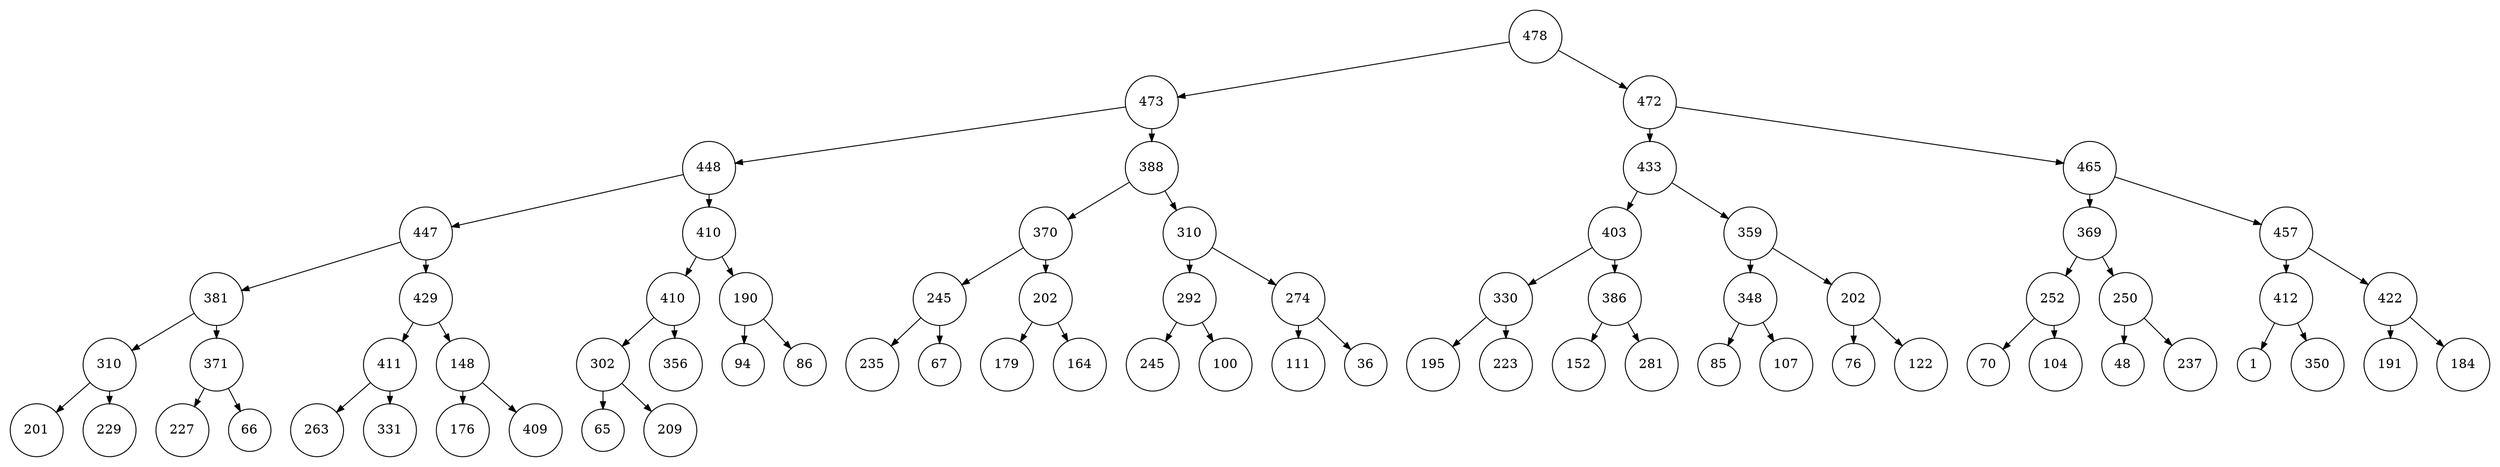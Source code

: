 
    digraph G {
    nodesep=0.3;
    ranksep=0.2;
    margin=0.1;
    node [shape=circle];
    edge [arrowsize=0.8];
    1 -> 2[side=left];
1 -> 3;
2 -> 4[side=left];
2 -> 5;
3 -> 6[side=left];
3 -> 7;
4 -> 8[side=left];
4 -> 9;
5 -> 10[side=left];
5 -> 11;
6 -> 12[side=left];
6 -> 13;
7 -> 14[side=left];
7 -> 15;
8 -> 16[side=left];
8 -> 17;
9 -> 18[side=left];
9 -> 19;
10 -> 20[side=left];
10 -> 21;
11 -> 22[side=left];
11 -> 23;
12 -> 24[side=left];
12 -> 25;
13 -> 26[side=left];
13 -> 27;
14 -> 28[side=left];
14 -> 29;
15 -> 30[side=left];
15 -> 31;
16 -> 32[side=left];
16 -> 33;
17 -> 34[side=left];
17 -> 35;
18 -> 36[side=left];
18 -> 37;
19 -> 38[side=left];
19 -> 39;
20 -> 40[side=left];
20 -> 41;
21 -> 42[side=left];
21 -> 43;
22 -> 44[side=left];
22 -> 45;
23 -> 46[side=left];
23 -> 47;
24 -> 48[side=left];
24 -> 49;
25 -> 50[side=left];
25 -> 51;
26 -> 52[side=left];
26 -> 53;
27 -> 54[side=left];
27 -> 55;
28 -> 56[side=left];
28 -> 57;
29 -> 58[side=left];
29 -> 59;
30 -> 60[side=left];
30 -> 61;
31 -> 62[side=left];
31 -> 63;
32 -> 64[side=left];
32 -> 65;
33 -> 66[side=left];
33 -> 67;
34 -> 68[side=left];
34 -> 69;
35 -> 70[side=left];
35 -> 71;
36 -> 72[side=left];
36 -> 73;
1[label="478"]
2[label="473"]
3[label="472"]
4[label="448"]
5[label="388"]
6[label="433"]
7[label="465"]
8[label="447"]
9[label="410"]
10[label="370"]
11[label="310"]
12[label="403"]
13[label="359"]
14[label="369"]
15[label="457"]
16[label="381"]
17[label="429"]
18[label="410"]
19[label="190"]
20[label="245"]
21[label="202"]
22[label="292"]
23[label="274"]
24[label="330"]
25[label="386"]
26[label="348"]
27[label="202"]
28[label="252"]
29[label="250"]
30[label="412"]
31[label="422"]
32[label="310"]
33[label="371"]
34[label="411"]
35[label="148"]
36[label="302"]
37[label="356"]
38[label="94"]
39[label="86"]
40[label="235"]
41[label="67"]
42[label="179"]
43[label="164"]
44[label="245"]
45[label="100"]
46[label="111"]
47[label="36"]
48[label="195"]
49[label="223"]
50[label="152"]
51[label="281"]
52[label="85"]
53[label="107"]
54[label="76"]
55[label="122"]
56[label="70"]
57[label="104"]
58[label="48"]
59[label="237"]
60[label="1"]
61[label="350"]
62[label="191"]
63[label="184"]
64[label="201"]
65[label="229"]
66[label="227"]
67[label="66"]
68[label="263"]
69[label="331"]
70[label="176"]
71[label="409"]
72[label="65"]
73[label="209"]}